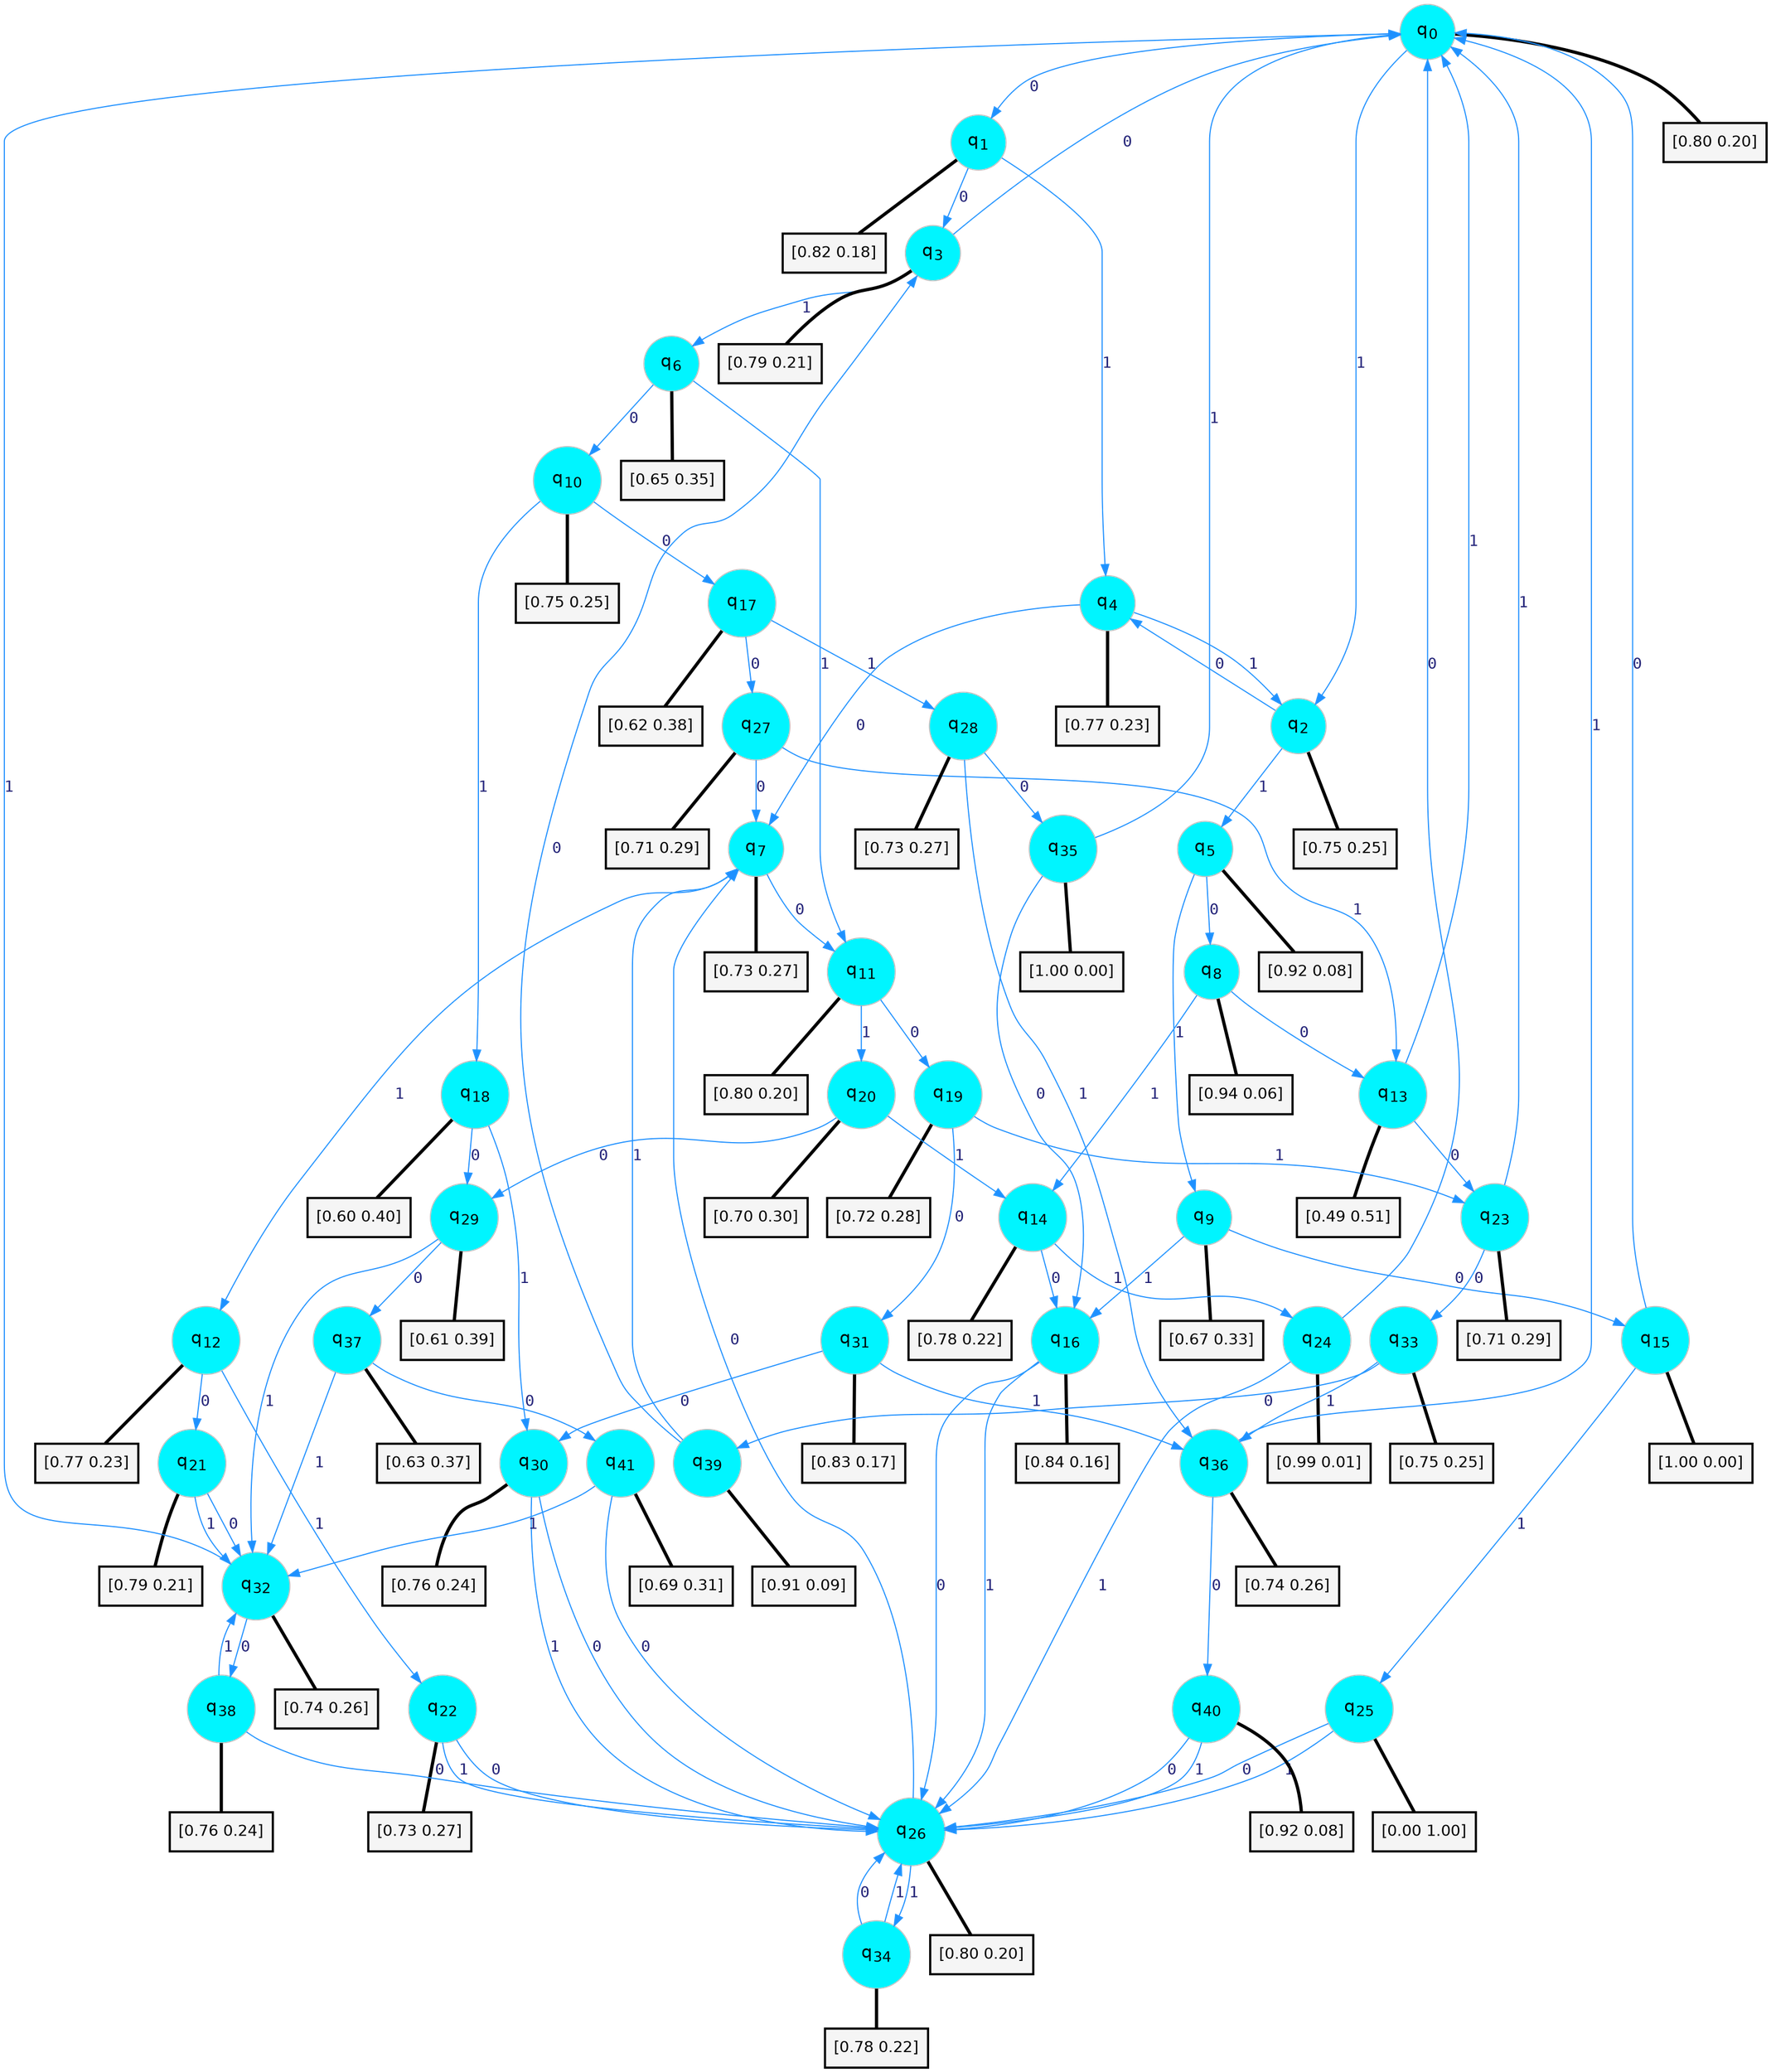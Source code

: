 digraph G {
graph [
bgcolor=transparent, dpi=300, rankdir=TD, size="40,25"];
node [
color=gray, fillcolor=turquoise1, fontcolor=black, fontname=Helvetica, fontsize=16, fontweight=bold, shape=circle, style=filled];
edge [
arrowsize=1, color=dodgerblue1, fontcolor=midnightblue, fontname=courier, fontweight=bold, penwidth=1, style=solid, weight=20];
0[label=<q<SUB>0</SUB>>];
1[label=<q<SUB>1</SUB>>];
2[label=<q<SUB>2</SUB>>];
3[label=<q<SUB>3</SUB>>];
4[label=<q<SUB>4</SUB>>];
5[label=<q<SUB>5</SUB>>];
6[label=<q<SUB>6</SUB>>];
7[label=<q<SUB>7</SUB>>];
8[label=<q<SUB>8</SUB>>];
9[label=<q<SUB>9</SUB>>];
10[label=<q<SUB>10</SUB>>];
11[label=<q<SUB>11</SUB>>];
12[label=<q<SUB>12</SUB>>];
13[label=<q<SUB>13</SUB>>];
14[label=<q<SUB>14</SUB>>];
15[label=<q<SUB>15</SUB>>];
16[label=<q<SUB>16</SUB>>];
17[label=<q<SUB>17</SUB>>];
18[label=<q<SUB>18</SUB>>];
19[label=<q<SUB>19</SUB>>];
20[label=<q<SUB>20</SUB>>];
21[label=<q<SUB>21</SUB>>];
22[label=<q<SUB>22</SUB>>];
23[label=<q<SUB>23</SUB>>];
24[label=<q<SUB>24</SUB>>];
25[label=<q<SUB>25</SUB>>];
26[label=<q<SUB>26</SUB>>];
27[label=<q<SUB>27</SUB>>];
28[label=<q<SUB>28</SUB>>];
29[label=<q<SUB>29</SUB>>];
30[label=<q<SUB>30</SUB>>];
31[label=<q<SUB>31</SUB>>];
32[label=<q<SUB>32</SUB>>];
33[label=<q<SUB>33</SUB>>];
34[label=<q<SUB>34</SUB>>];
35[label=<q<SUB>35</SUB>>];
36[label=<q<SUB>36</SUB>>];
37[label=<q<SUB>37</SUB>>];
38[label=<q<SUB>38</SUB>>];
39[label=<q<SUB>39</SUB>>];
40[label=<q<SUB>40</SUB>>];
41[label=<q<SUB>41</SUB>>];
42[label="[0.80 0.20]", shape=box,fontcolor=black, fontname=Helvetica, fontsize=14, penwidth=2, fillcolor=whitesmoke,color=black];
43[label="[0.82 0.18]", shape=box,fontcolor=black, fontname=Helvetica, fontsize=14, penwidth=2, fillcolor=whitesmoke,color=black];
44[label="[0.75 0.25]", shape=box,fontcolor=black, fontname=Helvetica, fontsize=14, penwidth=2, fillcolor=whitesmoke,color=black];
45[label="[0.79 0.21]", shape=box,fontcolor=black, fontname=Helvetica, fontsize=14, penwidth=2, fillcolor=whitesmoke,color=black];
46[label="[0.77 0.23]", shape=box,fontcolor=black, fontname=Helvetica, fontsize=14, penwidth=2, fillcolor=whitesmoke,color=black];
47[label="[0.92 0.08]", shape=box,fontcolor=black, fontname=Helvetica, fontsize=14, penwidth=2, fillcolor=whitesmoke,color=black];
48[label="[0.65 0.35]", shape=box,fontcolor=black, fontname=Helvetica, fontsize=14, penwidth=2, fillcolor=whitesmoke,color=black];
49[label="[0.73 0.27]", shape=box,fontcolor=black, fontname=Helvetica, fontsize=14, penwidth=2, fillcolor=whitesmoke,color=black];
50[label="[0.94 0.06]", shape=box,fontcolor=black, fontname=Helvetica, fontsize=14, penwidth=2, fillcolor=whitesmoke,color=black];
51[label="[0.67 0.33]", shape=box,fontcolor=black, fontname=Helvetica, fontsize=14, penwidth=2, fillcolor=whitesmoke,color=black];
52[label="[0.75 0.25]", shape=box,fontcolor=black, fontname=Helvetica, fontsize=14, penwidth=2, fillcolor=whitesmoke,color=black];
53[label="[0.80 0.20]", shape=box,fontcolor=black, fontname=Helvetica, fontsize=14, penwidth=2, fillcolor=whitesmoke,color=black];
54[label="[0.77 0.23]", shape=box,fontcolor=black, fontname=Helvetica, fontsize=14, penwidth=2, fillcolor=whitesmoke,color=black];
55[label="[0.49 0.51]", shape=box,fontcolor=black, fontname=Helvetica, fontsize=14, penwidth=2, fillcolor=whitesmoke,color=black];
56[label="[0.78 0.22]", shape=box,fontcolor=black, fontname=Helvetica, fontsize=14, penwidth=2, fillcolor=whitesmoke,color=black];
57[label="[1.00 0.00]", shape=box,fontcolor=black, fontname=Helvetica, fontsize=14, penwidth=2, fillcolor=whitesmoke,color=black];
58[label="[0.84 0.16]", shape=box,fontcolor=black, fontname=Helvetica, fontsize=14, penwidth=2, fillcolor=whitesmoke,color=black];
59[label="[0.62 0.38]", shape=box,fontcolor=black, fontname=Helvetica, fontsize=14, penwidth=2, fillcolor=whitesmoke,color=black];
60[label="[0.60 0.40]", shape=box,fontcolor=black, fontname=Helvetica, fontsize=14, penwidth=2, fillcolor=whitesmoke,color=black];
61[label="[0.72 0.28]", shape=box,fontcolor=black, fontname=Helvetica, fontsize=14, penwidth=2, fillcolor=whitesmoke,color=black];
62[label="[0.70 0.30]", shape=box,fontcolor=black, fontname=Helvetica, fontsize=14, penwidth=2, fillcolor=whitesmoke,color=black];
63[label="[0.79 0.21]", shape=box,fontcolor=black, fontname=Helvetica, fontsize=14, penwidth=2, fillcolor=whitesmoke,color=black];
64[label="[0.73 0.27]", shape=box,fontcolor=black, fontname=Helvetica, fontsize=14, penwidth=2, fillcolor=whitesmoke,color=black];
65[label="[0.71 0.29]", shape=box,fontcolor=black, fontname=Helvetica, fontsize=14, penwidth=2, fillcolor=whitesmoke,color=black];
66[label="[0.99 0.01]", shape=box,fontcolor=black, fontname=Helvetica, fontsize=14, penwidth=2, fillcolor=whitesmoke,color=black];
67[label="[0.00 1.00]", shape=box,fontcolor=black, fontname=Helvetica, fontsize=14, penwidth=2, fillcolor=whitesmoke,color=black];
68[label="[0.80 0.20]", shape=box,fontcolor=black, fontname=Helvetica, fontsize=14, penwidth=2, fillcolor=whitesmoke,color=black];
69[label="[0.71 0.29]", shape=box,fontcolor=black, fontname=Helvetica, fontsize=14, penwidth=2, fillcolor=whitesmoke,color=black];
70[label="[0.73 0.27]", shape=box,fontcolor=black, fontname=Helvetica, fontsize=14, penwidth=2, fillcolor=whitesmoke,color=black];
71[label="[0.61 0.39]", shape=box,fontcolor=black, fontname=Helvetica, fontsize=14, penwidth=2, fillcolor=whitesmoke,color=black];
72[label="[0.76 0.24]", shape=box,fontcolor=black, fontname=Helvetica, fontsize=14, penwidth=2, fillcolor=whitesmoke,color=black];
73[label="[0.83 0.17]", shape=box,fontcolor=black, fontname=Helvetica, fontsize=14, penwidth=2, fillcolor=whitesmoke,color=black];
74[label="[0.74 0.26]", shape=box,fontcolor=black, fontname=Helvetica, fontsize=14, penwidth=2, fillcolor=whitesmoke,color=black];
75[label="[0.75 0.25]", shape=box,fontcolor=black, fontname=Helvetica, fontsize=14, penwidth=2, fillcolor=whitesmoke,color=black];
76[label="[0.78 0.22]", shape=box,fontcolor=black, fontname=Helvetica, fontsize=14, penwidth=2, fillcolor=whitesmoke,color=black];
77[label="[1.00 0.00]", shape=box,fontcolor=black, fontname=Helvetica, fontsize=14, penwidth=2, fillcolor=whitesmoke,color=black];
78[label="[0.74 0.26]", shape=box,fontcolor=black, fontname=Helvetica, fontsize=14, penwidth=2, fillcolor=whitesmoke,color=black];
79[label="[0.63 0.37]", shape=box,fontcolor=black, fontname=Helvetica, fontsize=14, penwidth=2, fillcolor=whitesmoke,color=black];
80[label="[0.76 0.24]", shape=box,fontcolor=black, fontname=Helvetica, fontsize=14, penwidth=2, fillcolor=whitesmoke,color=black];
81[label="[0.91 0.09]", shape=box,fontcolor=black, fontname=Helvetica, fontsize=14, penwidth=2, fillcolor=whitesmoke,color=black];
82[label="[0.92 0.08]", shape=box,fontcolor=black, fontname=Helvetica, fontsize=14, penwidth=2, fillcolor=whitesmoke,color=black];
83[label="[0.69 0.31]", shape=box,fontcolor=black, fontname=Helvetica, fontsize=14, penwidth=2, fillcolor=whitesmoke,color=black];
0->1 [label=0];
0->2 [label=1];
0->42 [arrowhead=none, penwidth=3,color=black];
1->3 [label=0];
1->4 [label=1];
1->43 [arrowhead=none, penwidth=3,color=black];
2->4 [label=0];
2->5 [label=1];
2->44 [arrowhead=none, penwidth=3,color=black];
3->0 [label=0];
3->6 [label=1];
3->45 [arrowhead=none, penwidth=3,color=black];
4->7 [label=0];
4->2 [label=1];
4->46 [arrowhead=none, penwidth=3,color=black];
5->8 [label=0];
5->9 [label=1];
5->47 [arrowhead=none, penwidth=3,color=black];
6->10 [label=0];
6->11 [label=1];
6->48 [arrowhead=none, penwidth=3,color=black];
7->11 [label=0];
7->12 [label=1];
7->49 [arrowhead=none, penwidth=3,color=black];
8->13 [label=0];
8->14 [label=1];
8->50 [arrowhead=none, penwidth=3,color=black];
9->15 [label=0];
9->16 [label=1];
9->51 [arrowhead=none, penwidth=3,color=black];
10->17 [label=0];
10->18 [label=1];
10->52 [arrowhead=none, penwidth=3,color=black];
11->19 [label=0];
11->20 [label=1];
11->53 [arrowhead=none, penwidth=3,color=black];
12->21 [label=0];
12->22 [label=1];
12->54 [arrowhead=none, penwidth=3,color=black];
13->23 [label=0];
13->0 [label=1];
13->55 [arrowhead=none, penwidth=3,color=black];
14->16 [label=0];
14->24 [label=1];
14->56 [arrowhead=none, penwidth=3,color=black];
15->0 [label=0];
15->25 [label=1];
15->57 [arrowhead=none, penwidth=3,color=black];
16->26 [label=0];
16->26 [label=1];
16->58 [arrowhead=none, penwidth=3,color=black];
17->27 [label=0];
17->28 [label=1];
17->59 [arrowhead=none, penwidth=3,color=black];
18->29 [label=0];
18->30 [label=1];
18->60 [arrowhead=none, penwidth=3,color=black];
19->31 [label=0];
19->23 [label=1];
19->61 [arrowhead=none, penwidth=3,color=black];
20->29 [label=0];
20->14 [label=1];
20->62 [arrowhead=none, penwidth=3,color=black];
21->32 [label=0];
21->32 [label=1];
21->63 [arrowhead=none, penwidth=3,color=black];
22->26 [label=0];
22->26 [label=1];
22->64 [arrowhead=none, penwidth=3,color=black];
23->33 [label=0];
23->0 [label=1];
23->65 [arrowhead=none, penwidth=3,color=black];
24->0 [label=0];
24->26 [label=1];
24->66 [arrowhead=none, penwidth=3,color=black];
25->26 [label=0];
25->26 [label=1];
25->67 [arrowhead=none, penwidth=3,color=black];
26->7 [label=0];
26->34 [label=1];
26->68 [arrowhead=none, penwidth=3,color=black];
27->7 [label=0];
27->13 [label=1];
27->69 [arrowhead=none, penwidth=3,color=black];
28->35 [label=0];
28->36 [label=1];
28->70 [arrowhead=none, penwidth=3,color=black];
29->37 [label=0];
29->32 [label=1];
29->71 [arrowhead=none, penwidth=3,color=black];
30->26 [label=0];
30->26 [label=1];
30->72 [arrowhead=none, penwidth=3,color=black];
31->30 [label=0];
31->36 [label=1];
31->73 [arrowhead=none, penwidth=3,color=black];
32->38 [label=0];
32->0 [label=1];
32->74 [arrowhead=none, penwidth=3,color=black];
33->39 [label=0];
33->36 [label=1];
33->75 [arrowhead=none, penwidth=3,color=black];
34->26 [label=0];
34->26 [label=1];
34->76 [arrowhead=none, penwidth=3,color=black];
35->16 [label=0];
35->0 [label=1];
35->77 [arrowhead=none, penwidth=3,color=black];
36->40 [label=0];
36->0 [label=1];
36->78 [arrowhead=none, penwidth=3,color=black];
37->41 [label=0];
37->32 [label=1];
37->79 [arrowhead=none, penwidth=3,color=black];
38->26 [label=0];
38->32 [label=1];
38->80 [arrowhead=none, penwidth=3,color=black];
39->3 [label=0];
39->7 [label=1];
39->81 [arrowhead=none, penwidth=3,color=black];
40->26 [label=0];
40->26 [label=1];
40->82 [arrowhead=none, penwidth=3,color=black];
41->26 [label=0];
41->32 [label=1];
41->83 [arrowhead=none, penwidth=3,color=black];
}
